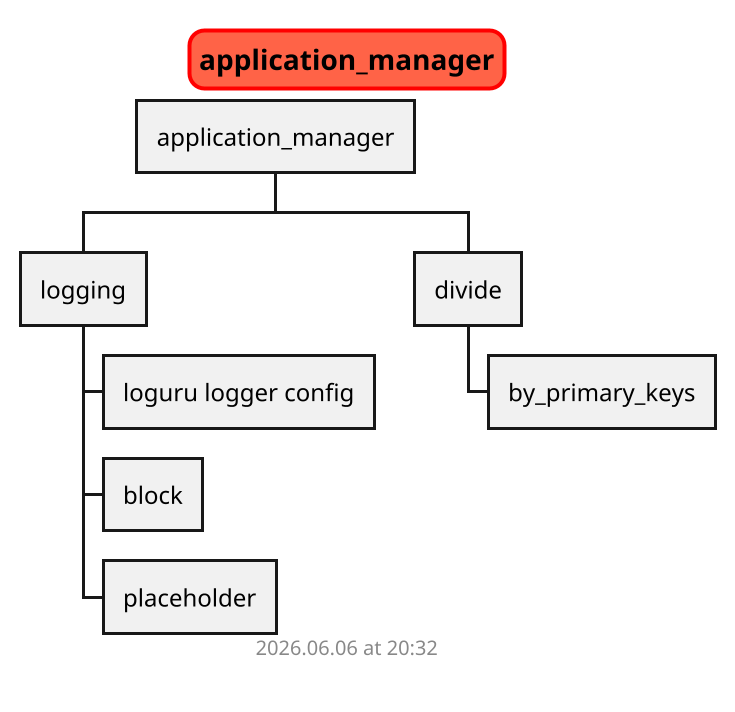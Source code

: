 @startwbs application_manager

scale 2
skinparam titleBorderRoundCorner 15
skinparam titleBorderThickness 2
skinparam titleBorderColor red
skinparam titleBackgroundColor Tomato

title application_manager

* application_manager

** logging
*** loguru logger config
*** block
*** placeholder


** divide
*** by_primary_keys


footer
%date("yyyy.MM.dd' at 'HH:mm")
%filename()
end footer

@endwbs
